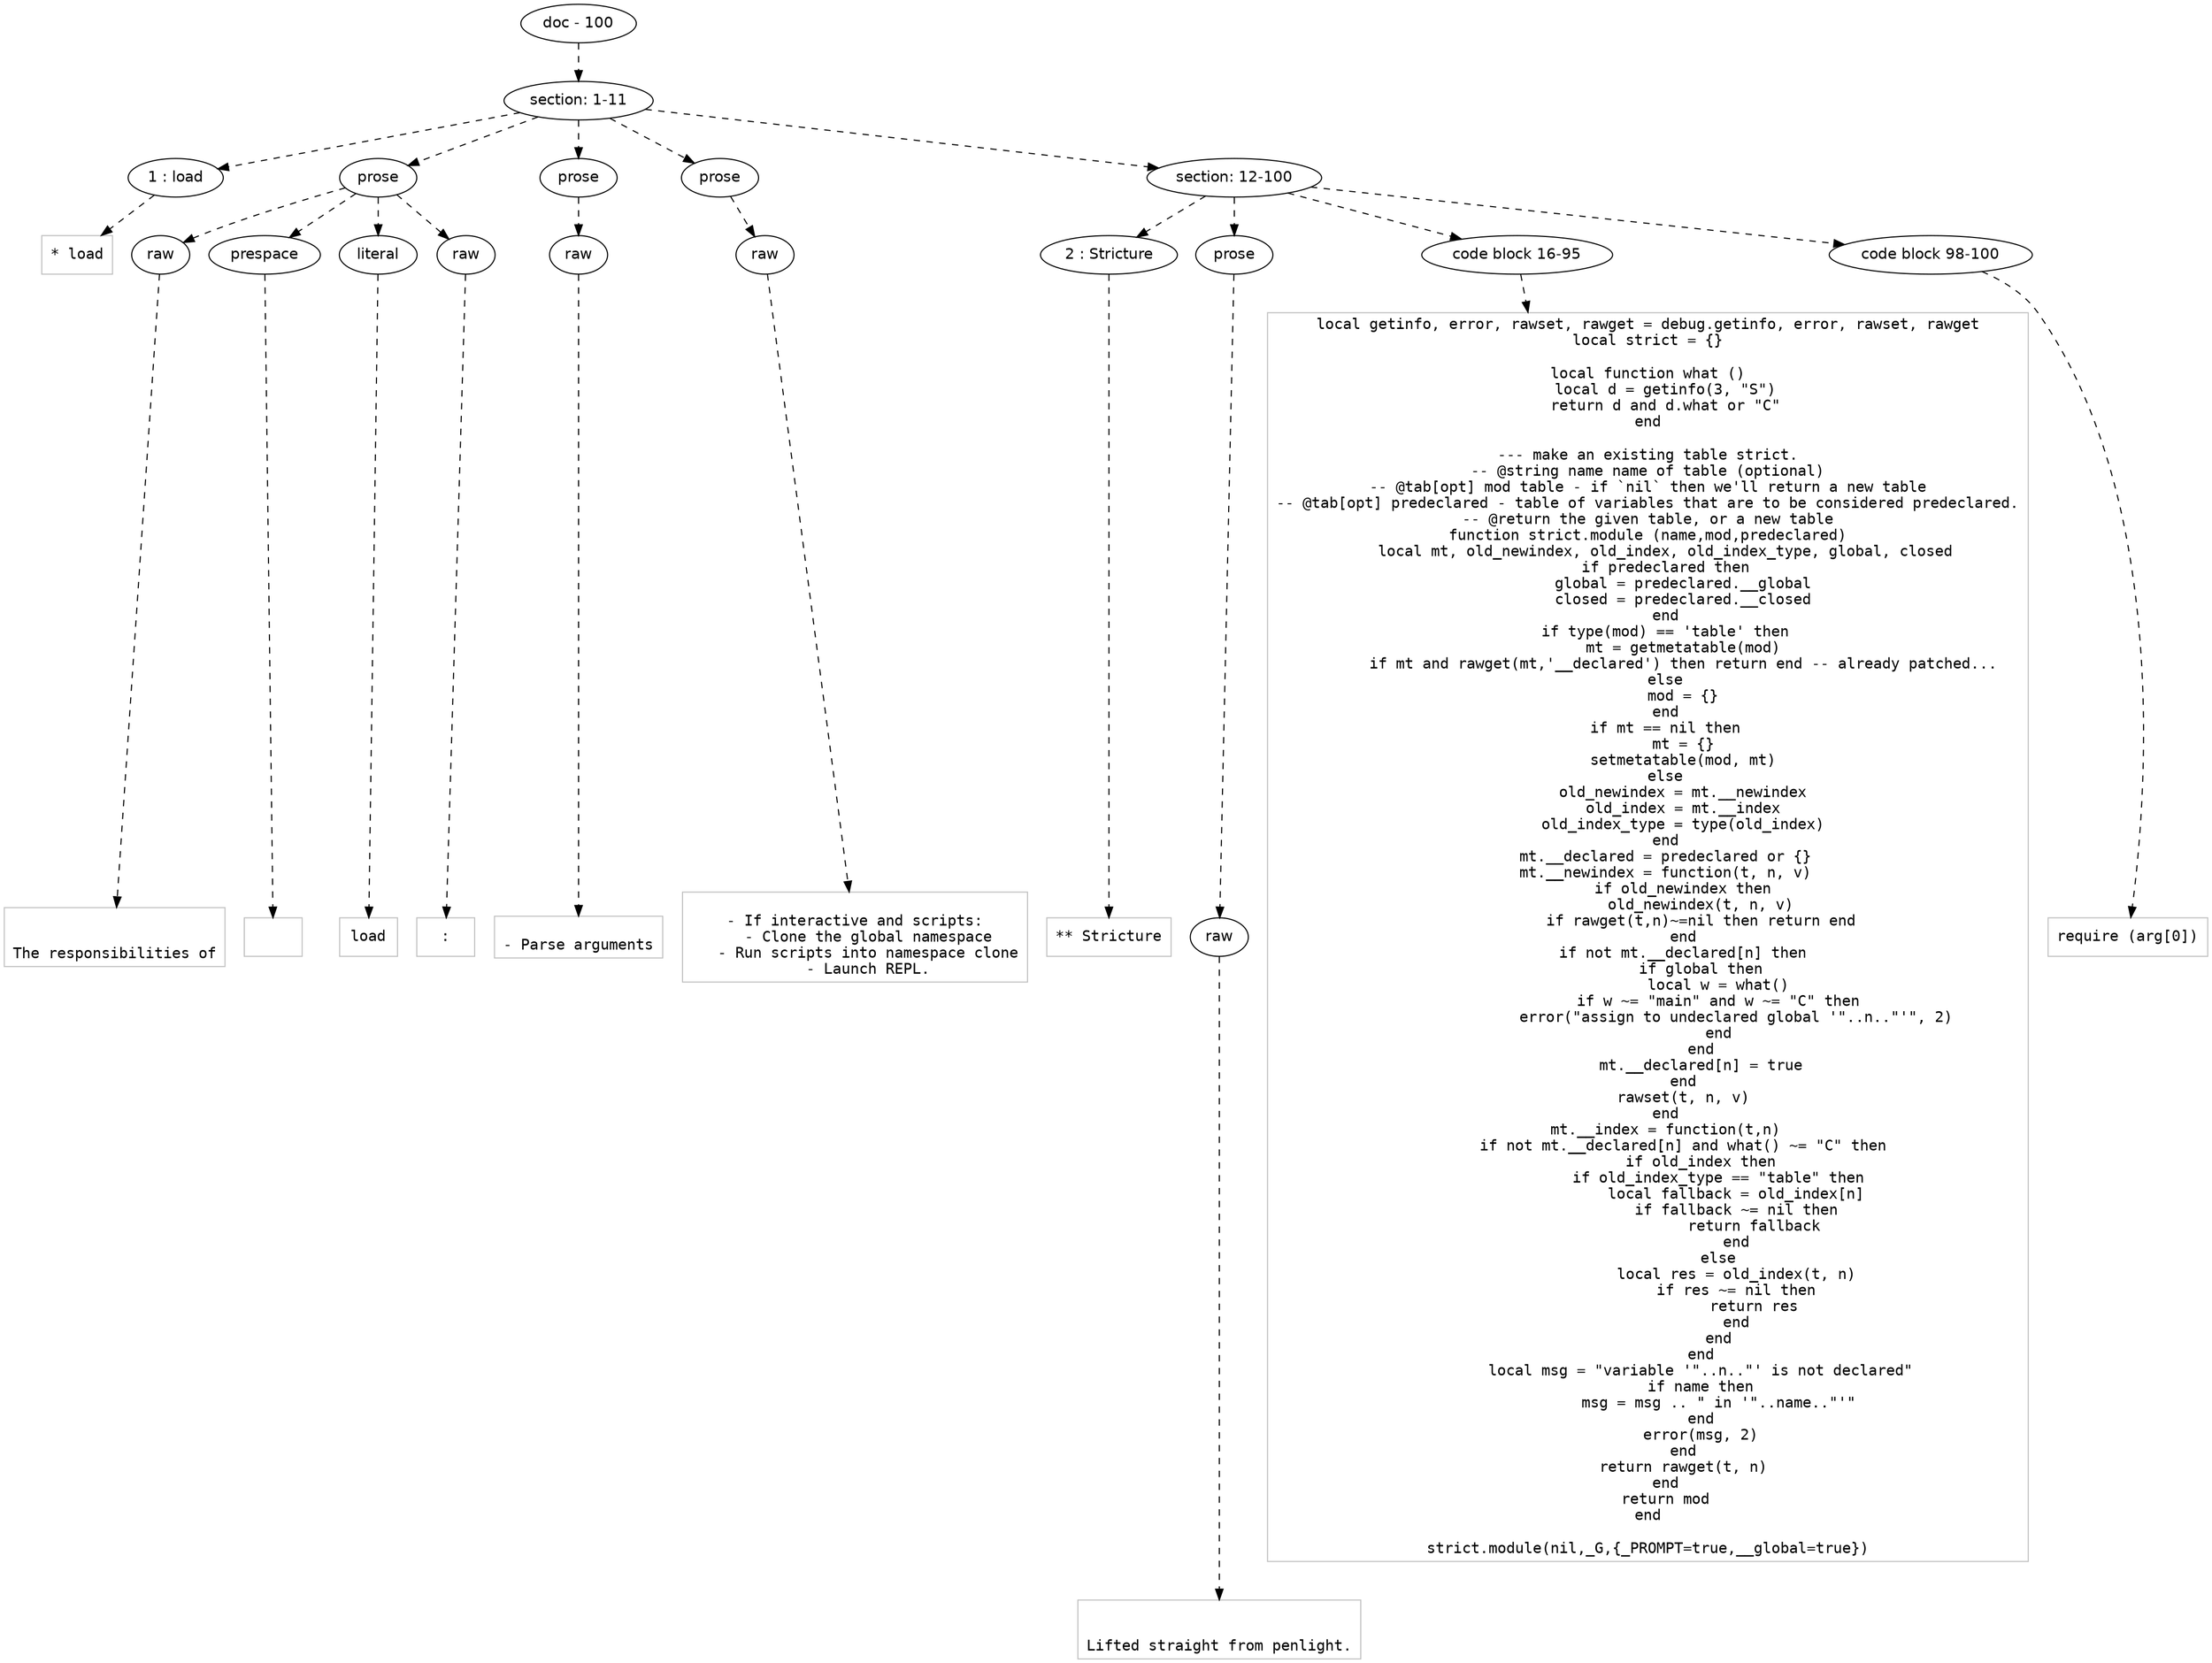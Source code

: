 digraph lpegNode {

node [fontname=Helvetica]
edge [style=dashed]

doc_0 [label="doc - 100"]


doc_0 -> { section_1}
{rank=same; section_1}

section_1 [label="section: 1-11"]


// END RANK doc_0

section_1 -> { header_2 prose_3 prose_4 prose_5 section_6}
{rank=same; header_2 prose_3 prose_4 prose_5 section_6}

header_2 [label="1 : load"]

prose_3 [label="prose"]

prose_4 [label="prose"]

prose_5 [label="prose"]

section_6 [label="section: 12-100"]


// END RANK section_1

header_2 -> leaf_7
leaf_7  [color=Gray,shape=rectangle,fontname=Inconsolata,label="* load"]
// END RANK header_2

prose_3 -> { raw_8 prespace_9 literal_10 raw_11}
{rank=same; raw_8 prespace_9 literal_10 raw_11}

raw_8 [label="raw"]

prespace_9 [label="prespace"]

literal_10 [label="literal"]

raw_11 [label="raw"]


// END RANK prose_3

raw_8 -> leaf_12
leaf_12  [color=Gray,shape=rectangle,fontname=Inconsolata,label="

The responsibilities of"]
// END RANK raw_8

prespace_9 -> leaf_13
leaf_13  [color=Gray,shape=rectangle,fontname=Inconsolata,label=" "]
// END RANK prespace_9

literal_10 -> leaf_14
leaf_14  [color=Gray,shape=rectangle,fontname=Inconsolata,label="load"]
// END RANK literal_10

raw_11 -> leaf_15
leaf_15  [color=Gray,shape=rectangle,fontname=Inconsolata,label=":
"]
// END RANK raw_11

prose_4 -> { raw_16}
{rank=same; raw_16}

raw_16 [label="raw"]


// END RANK prose_4

raw_16 -> leaf_17
leaf_17  [color=Gray,shape=rectangle,fontname=Inconsolata,label="
- Parse arguments
"]
// END RANK raw_16

prose_5 -> { raw_18}
{rank=same; raw_18}

raw_18 [label="raw"]


// END RANK prose_5

raw_18 -> leaf_19
leaf_19  [color=Gray,shape=rectangle,fontname=Inconsolata,label="
- If interactive and scripts:
   - Clone the global namespace
   - Run scripts into namespace clone
   - Launch REPL.
"]
// END RANK raw_18

section_6 -> { header_20 prose_21 codeblock_22 codeblock_23}
{rank=same; header_20 prose_21 codeblock_22 codeblock_23}

header_20 [label="2 : Stricture"]

prose_21 [label="prose"]

codeblock_22 [label="code block 16-95"]

codeblock_23 [label="code block 98-100"]


// END RANK section_6

header_20 -> leaf_24
leaf_24  [color=Gray,shape=rectangle,fontname=Inconsolata,label="** Stricture"]
// END RANK header_20

prose_21 -> { raw_25}
{rank=same; raw_25}

raw_25 [label="raw"]


// END RANK prose_21

raw_25 -> leaf_26
leaf_26  [color=Gray,shape=rectangle,fontname=Inconsolata,label="

Lifted straight from penlight.
"]
// END RANK raw_25

codeblock_22 -> leaf_27
leaf_27  [color=Gray,shape=rectangle,fontname=Inconsolata,label="local getinfo, error, rawset, rawget = debug.getinfo, error, rawset, rawget
local strict = {}

local function what ()
    local d = getinfo(3, \"S\")
    return d and d.what or \"C\"
end

--- make an existing table strict.
-- @string name name of table (optional)
-- @tab[opt] mod table - if `nil` then we'll return a new table
-- @tab[opt] predeclared - table of variables that are to be considered predeclared.
-- @return the given table, or a new table
function strict.module (name,mod,predeclared)
    local mt, old_newindex, old_index, old_index_type, global, closed
    if predeclared then
        global = predeclared.__global
        closed = predeclared.__closed
    end
    if type(mod) == 'table' then
        mt = getmetatable(mod)
        if mt and rawget(mt,'__declared') then return end -- already patched...
    else
        mod = {}
    end
    if mt == nil then
        mt = {}
        setmetatable(mod, mt)
    else
        old_newindex = mt.__newindex
        old_index = mt.__index
        old_index_type = type(old_index)
    end
    mt.__declared = predeclared or {}
    mt.__newindex = function(t, n, v)
        if old_newindex then
            old_newindex(t, n, v)
            if rawget(t,n)~=nil then return end
        end
        if not mt.__declared[n] then
            if global then
                local w = what()
                if w ~= \"main\" and w ~= \"C\" then
                    error(\"assign to undeclared global '\"..n..\"'\", 2)
                end
            end
            mt.__declared[n] = true
        end
        rawset(t, n, v)
    end
    mt.__index = function(t,n)
        if not mt.__declared[n] and what() ~= \"C\" then
            if old_index then
                if old_index_type == \"table\" then
                    local fallback = old_index[n]
                    if fallback ~= nil then
                        return fallback
                    end
                else
                    local res = old_index(t, n)
                    if res ~= nil then
                        return res
                    end
                end
            end
            local msg = \"variable '\"..n..\"' is not declared\"
            if name then
                msg = msg .. \" in '\"..name..\"'\"
            end
            error(msg, 2)
        end
        return rawget(t, n)
    end
    return mod
end

strict.module(nil,_G,{_PROMPT=true,__global=true})
"]
// END RANK codeblock_22

codeblock_23 -> leaf_28
leaf_28  [color=Gray,shape=rectangle,fontname=Inconsolata,label="require (arg[0])"]
// END RANK codeblock_23


}
